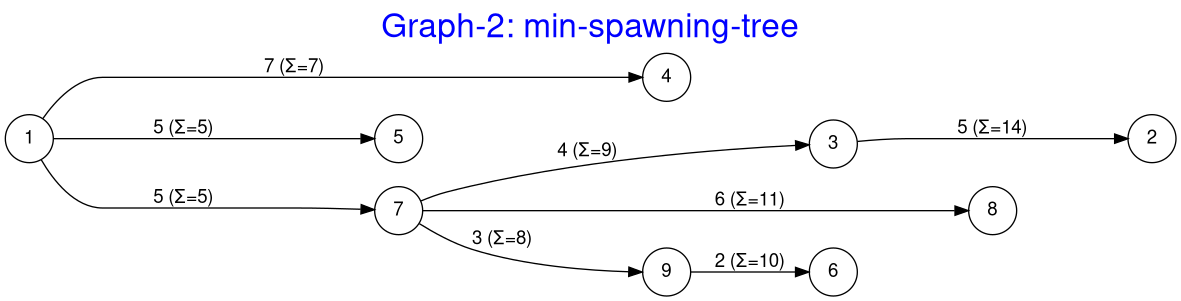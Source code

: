 @startdot
digraph a {
    label = "Graph-2: min-spawning-tree"
    labelloc  =  t
    fontsize  = 25
    fontcolor = blue

    fontname="Helvetica,Arial,sans-serif"
    node [fontname="Helvetica,Arial,sans-serif"]
    edge [fontname="Helvetica,Arial,sans-serif"]
    rankdir=LR;
    node [shape = circle];
    edge[arrowhead="normal"];
    1 -> 4 [label = "7 (Σ=7)", minlen=6];
    1 -> 5 [label = "5 (Σ=5)", minlen=4];
    1 -> 7 [label = "5 (Σ=5)", minlen=4];
    3 -> 2 [label = "5 (Σ=14)", minlen=4];
    7 -> 3 [label = "4 (Σ=9)", minlen=3];
    7 -> 8 [label = "6 (Σ=11)", minlen=5];
    7 -> 9 [label = "3 (Σ=8)", minlen=2];
    9 -> 6 [label = "2 (Σ=10)", minlen=1];
}
@enddot
